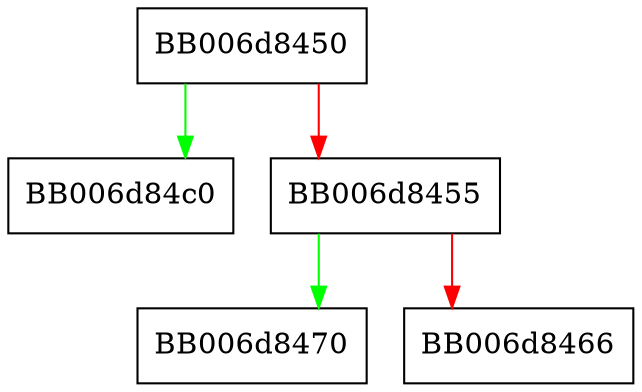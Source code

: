 digraph ossl_mac_key_free {
  node [shape="box"];
  graph [splines=ortho];
  BB006d8450 -> BB006d84c0 [color="green"];
  BB006d8450 -> BB006d8455 [color="red"];
  BB006d8455 -> BB006d8470 [color="green"];
  BB006d8455 -> BB006d8466 [color="red"];
}